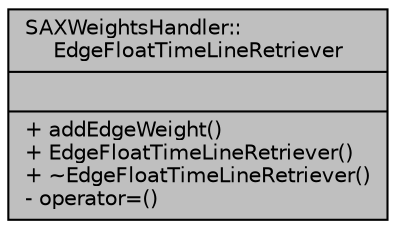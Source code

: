 digraph "SAXWeightsHandler::EdgeFloatTimeLineRetriever"
{
  edge [fontname="Helvetica",fontsize="10",labelfontname="Helvetica",labelfontsize="10"];
  node [fontname="Helvetica",fontsize="10",shape=record];
  Node5 [label="{SAXWeightsHandler::\lEdgeFloatTimeLineRetriever\n||+ addEdgeWeight()\l+ EdgeFloatTimeLineRetriever()\l+ ~EdgeFloatTimeLineRetriever()\l- operator=()\l}",height=0.2,width=0.4,color="black", fillcolor="grey75", style="filled", fontcolor="black"];
}
